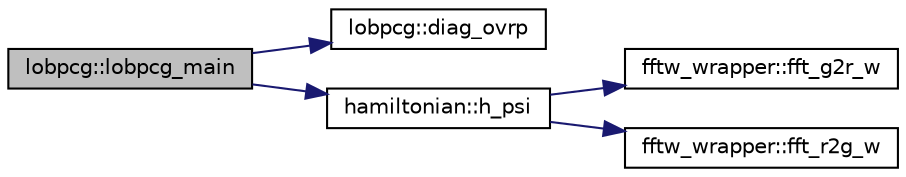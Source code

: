 digraph "lobpcg::lobpcg_main"
{
 // LATEX_PDF_SIZE
  edge [fontname="Helvetica",fontsize="10",labelfontname="Helvetica",labelfontsize="10"];
  node [fontname="Helvetica",fontsize="10",shape=record];
  rankdir="LR";
  Node1 [label="lobpcg::lobpcg_main",height=0.2,width=0.4,color="black", fillcolor="grey75", style="filled", fontcolor="black",tooltip=" "];
  Node1 -> Node2 [color="midnightblue",fontsize="10",style="solid",fontname="Helvetica"];
  Node2 [label="lobpcg::diag_ovrp",height=0.2,width=0.4,color="black", fillcolor="white", style="filled",URL="$namespacelobpcg.html#a8327b59ba46696af992e3139ea672cb0",tooltip=" "];
  Node1 -> Node3 [color="midnightblue",fontsize="10",style="solid",fontname="Helvetica"];
  Node3 [label="hamiltonian::h_psi",height=0.2,width=0.4,color="black", fillcolor="white", style="filled",URL="$namespacehamiltonian.html#a4807e245c5bd29b02c24a6e433d84d69",tooltip=" "];
  Node3 -> Node4 [color="midnightblue",fontsize="10",style="solid",fontname="Helvetica"];
  Node4 [label="fftw_wrapper::fft_g2r_w",height=0.2,width=0.4,color="black", fillcolor="white", style="filled",URL="$namespacefftw__wrapper.html#a25b8d74f9da100bc316583f5d16386fb",tooltip="Uncompress -> W(G) e^{iGr} -> w(r)"];
  Node3 -> Node5 [color="midnightblue",fontsize="10",style="solid",fontname="Helvetica"];
  Node5 [label="fftw_wrapper::fft_r2g_w",height=0.2,width=0.4,color="black", fillcolor="white", style="filled",URL="$namespacefftw__wrapper.html#af861010299040222db53144805b80335",tooltip="w(r) e^{-iGr} -> W(G) -> compress"];
}
